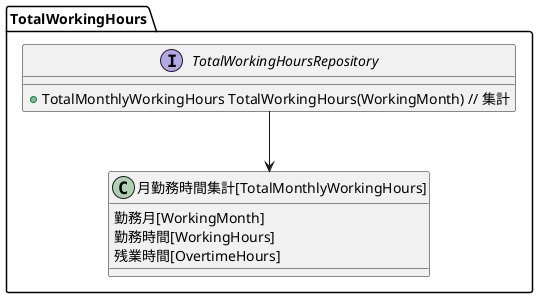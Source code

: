 
@startuml

package TotalWorkingHours {

interface TotalWorkingHoursRepository {
    + TotalMonthlyWorkingHours TotalWorkingHours(WorkingMonth) // 集計
}

class "月勤務時間集計[TotalMonthlyWorkingHours]" as TotalMonthlyWorkingHours {
    勤務月[WorkingMonth]
    勤務時間[WorkingHours]
    残業時間[OvertimeHours]
}

TotalWorkingHoursRepository -down-> TotalMonthlyWorkingHours

}

@enduml
